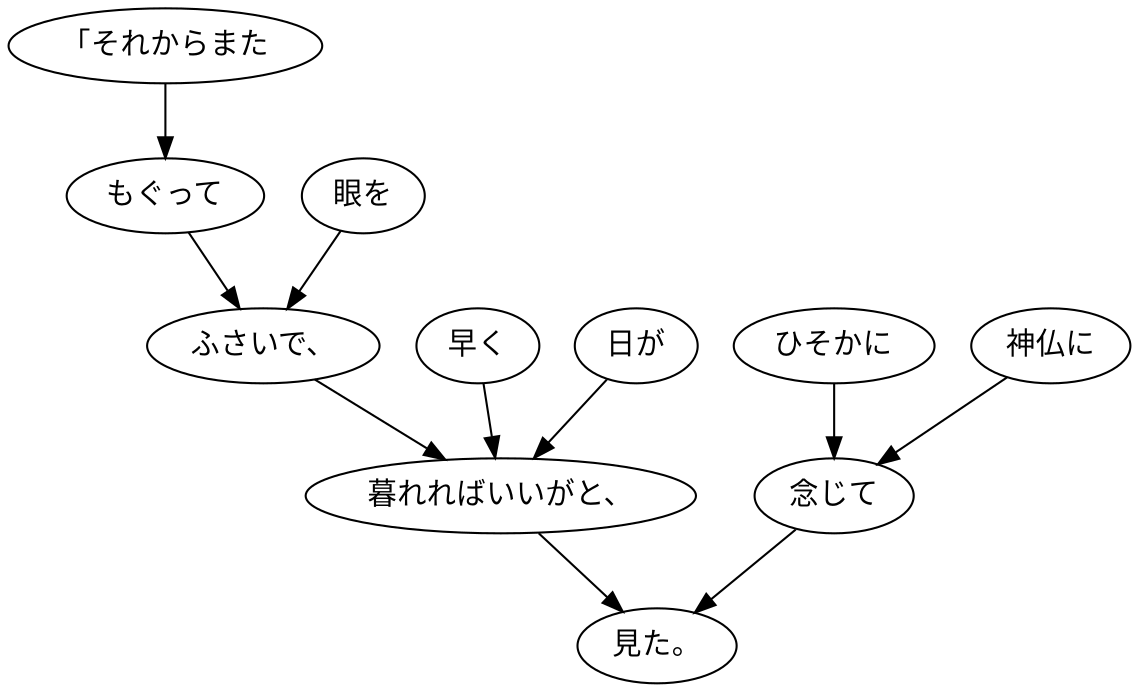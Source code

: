 digraph graph7959 {
	node0 [label="「それからまた"];
	node1 [label="もぐって"];
	node2 [label="眼を"];
	node3 [label="ふさいで、"];
	node4 [label="早く"];
	node5 [label="日が"];
	node6 [label="暮れればいいがと、"];
	node7 [label="ひそかに"];
	node8 [label="神仏に"];
	node9 [label="念じて"];
	node10 [label="見た。"];
	node0 -> node1;
	node1 -> node3;
	node2 -> node3;
	node3 -> node6;
	node4 -> node6;
	node5 -> node6;
	node6 -> node10;
	node7 -> node9;
	node8 -> node9;
	node9 -> node10;
}
